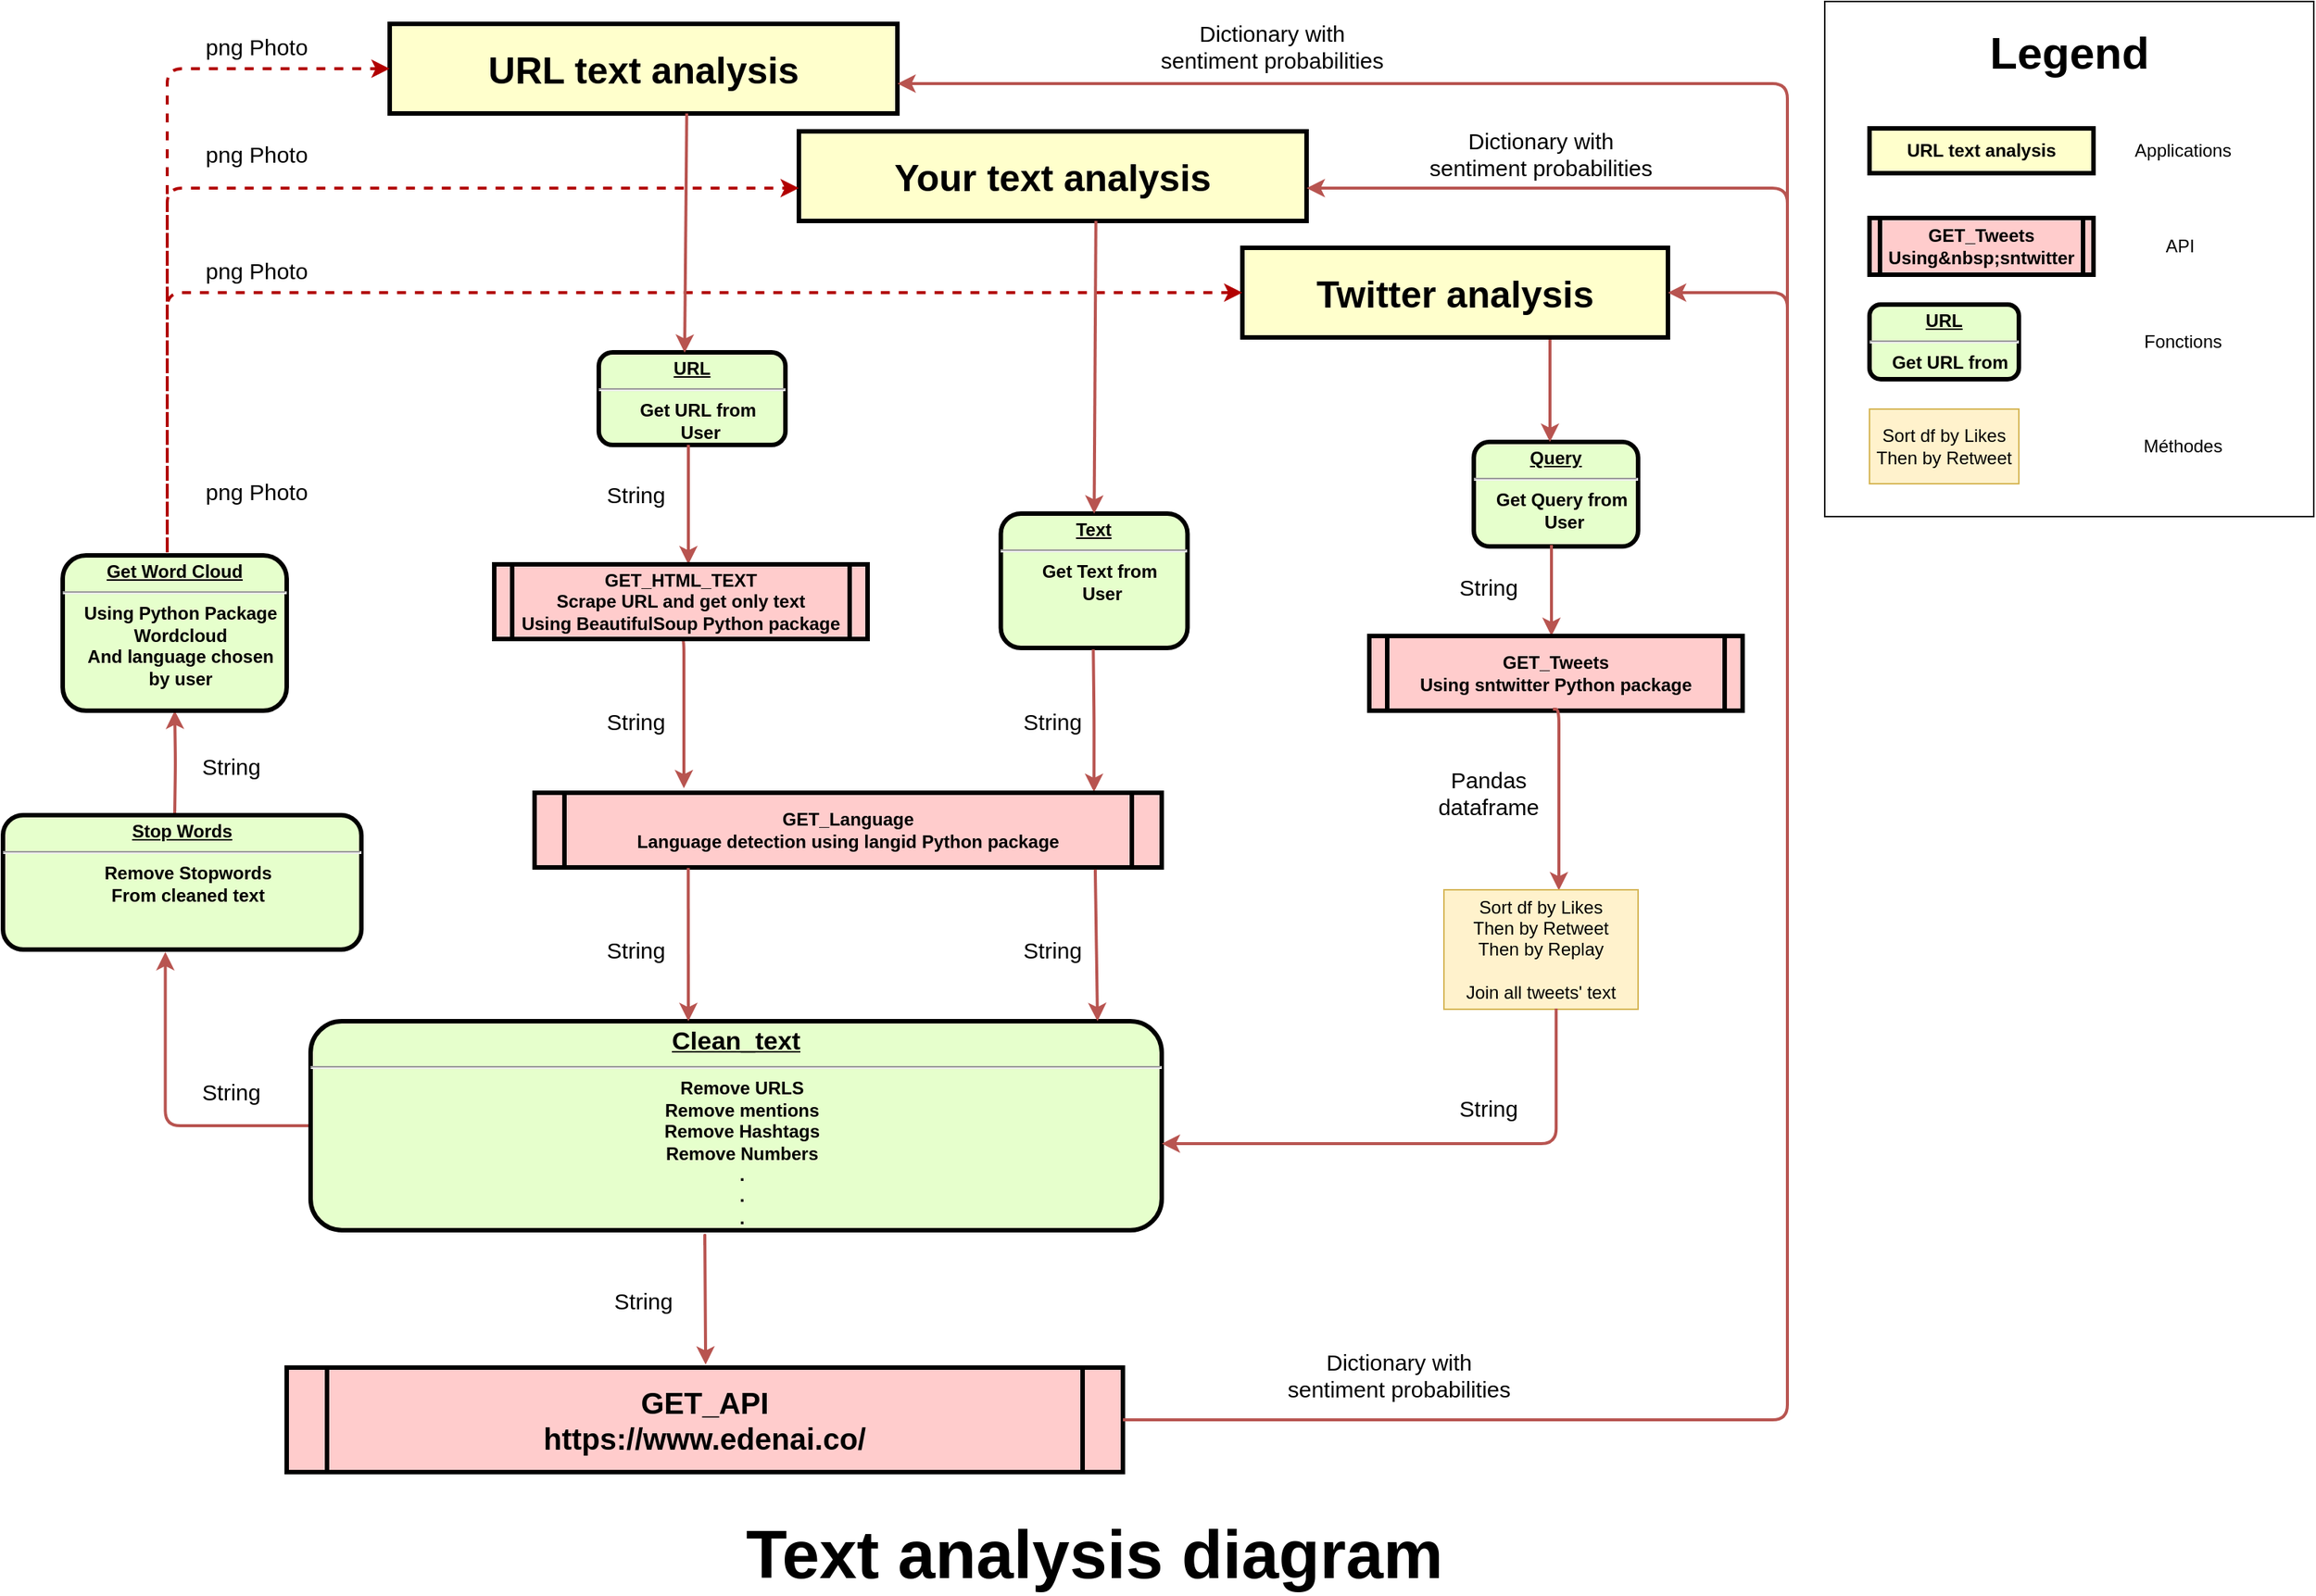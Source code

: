<mxfile version="20.4.1" type="github">
  <diagram name="Page-1" id="c7558073-3199-34d8-9f00-42111426c3f3">
    <mxGraphModel dx="1833" dy="1175" grid="1" gridSize="10" guides="1" tooltips="1" connect="1" arrows="1" fold="1" page="1" pageScale="1" pageWidth="826" pageHeight="1169" background="none" math="0" shadow="0">
      <root>
        <mxCell id="0" />
        <mxCell id="1" parent="0" />
        <mxCell id="28GHZzrFu9PTkFyZmICQ-11" value="" style="rounded=0;whiteSpace=wrap;html=1;fontSize=8;" vertex="1" parent="1">
          <mxGeometry x="1300" y="85" width="327.5" height="345" as="geometry" />
        </mxCell>
        <mxCell id="CetUI4caQbK0a_8Yk0xr-100" value="GET_API&#xa;https://www.edenai.co/" style="shape=process;whiteSpace=wrap;align=center;verticalAlign=middle;size=0.048;fontStyle=1;strokeWidth=3;fillColor=#FFCCCC;fontSize=20;" parent="1" vertex="1">
          <mxGeometry x="270" y="1000" width="560" height="70" as="geometry" />
        </mxCell>
        <mxCell id="CetUI4caQbK0a_8Yk0xr-101" value="&lt;p style=&quot;margin: 0px; margin-top: 4px; text-align: center; text-decoration: underline;&quot;&gt;&lt;strong&gt;&lt;strong&gt;Query&lt;/strong&gt;&lt;br&gt;&lt;/strong&gt;&lt;/p&gt;&lt;hr&gt;&lt;p style=&quot;margin: 0px; margin-left: 8px;&quot;&gt;Get Query from&lt;br&gt;&amp;nbsp;User&lt;/p&gt;" style="verticalAlign=middle;align=center;overflow=fill;fontSize=12;fontFamily=Helvetica;html=1;rounded=1;fontStyle=1;strokeWidth=3;fillColor=#E6FFCC" parent="1" vertex="1">
          <mxGeometry x="1065" y="380" width="110" height="70" as="geometry" />
        </mxCell>
        <mxCell id="CetUI4caQbK0a_8Yk0xr-102" style="edgeStyle=orthogonalEdgeStyle;rounded=1;orthogonalLoop=1;jettySize=auto;html=1;exitX=0.5;exitY=1;exitDx=0;exitDy=0;entryX=0.5;entryY=0;entryDx=0;entryDy=0;fillColor=#f8cecc;strokeColor=#B85450;strokeWidth=2;" parent="1" edge="1">
          <mxGeometry relative="1" as="geometry">
            <mxPoint x="1116" y="310" as="sourcePoint" />
            <mxPoint x="1116" y="380" as="targetPoint" />
          </mxGeometry>
        </mxCell>
        <mxCell id="CetUI4caQbK0a_8Yk0xr-103" value="Twitter analysis" style="whiteSpace=wrap;align=center;verticalAlign=middle;fontStyle=1;strokeWidth=3;fillColor=#FFFFCC;fontSize=25;" parent="1" vertex="1">
          <mxGeometry x="910" y="250" width="285" height="60" as="geometry" />
        </mxCell>
        <mxCell id="CetUI4caQbK0a_8Yk0xr-105" style="edgeStyle=orthogonalEdgeStyle;rounded=1;orthogonalLoop=1;jettySize=auto;html=1;exitX=0.5;exitY=1;exitDx=0;exitDy=0;fillColor=#f8cecc;strokeColor=#B85450;strokeWidth=2;" parent="1" edge="1">
          <mxGeometry relative="1" as="geometry">
            <mxPoint x="1117" y="449" as="sourcePoint" />
            <mxPoint x="1117" y="510" as="targetPoint" />
          </mxGeometry>
        </mxCell>
        <mxCell id="CetUI4caQbK0a_8Yk0xr-106" value="GET_Tweets&#xa;Using sntwitter Python package" style="shape=process;whiteSpace=wrap;align=center;verticalAlign=middle;size=0.048;fontStyle=1;strokeWidth=3;fillColor=#FFCCCC" parent="1" vertex="1">
          <mxGeometry x="995" y="510" width="250" height="50" as="geometry" />
        </mxCell>
        <mxCell id="CetUI4caQbK0a_8Yk0xr-107" value="&lt;font style=&quot;font-size: 15px;&quot;&gt;String&lt;/font&gt;" style="text;html=1;strokeColor=none;fillColor=none;align=center;verticalAlign=middle;whiteSpace=wrap;rounded=0;" parent="1" vertex="1">
          <mxGeometry x="1045" y="462" width="60" height="30" as="geometry" />
        </mxCell>
        <mxCell id="CetUI4caQbK0a_8Yk0xr-108" style="edgeStyle=orthogonalEdgeStyle;rounded=1;orthogonalLoop=1;jettySize=auto;html=1;exitX=0.5;exitY=1;exitDx=0;exitDy=0;fillColor=#f8cecc;strokeColor=#B85450;strokeWidth=2;entryX=0.592;entryY=0.005;entryDx=0;entryDy=0;entryPerimeter=0;" parent="1" target="CetUI4caQbK0a_8Yk0xr-112" edge="1">
          <mxGeometry relative="1" as="geometry">
            <mxPoint x="1118" y="559.0" as="sourcePoint" />
            <mxPoint x="1118" y="620" as="targetPoint" />
            <Array as="points">
              <mxPoint x="1122" y="559" />
            </Array>
          </mxGeometry>
        </mxCell>
        <mxCell id="CetUI4caQbK0a_8Yk0xr-109" value="&lt;font style=&quot;font-size: 15px;&quot;&gt;Pandas dataframe&lt;/font&gt;" style="text;html=1;strokeColor=none;fillColor=none;align=center;verticalAlign=middle;whiteSpace=wrap;rounded=0;" parent="1" vertex="1">
          <mxGeometry x="1035" y="600" width="80" height="30" as="geometry" />
        </mxCell>
        <mxCell id="CetUI4caQbK0a_8Yk0xr-112" value="Sort df by Likes&lt;br&gt;Then by Retweet&lt;br&gt;Then by Replay&lt;br&gt;&lt;br&gt;Join all&amp;nbsp;tweets&#39; text" style="html=1;whiteSpace=wrap;container=1;recursiveResize=0;collapsible=0;fillColor=#fff2cc;strokeColor=#d6b656;" parent="1" vertex="1">
          <mxGeometry x="1045" y="680" width="130" height="80" as="geometry" />
        </mxCell>
        <mxCell id="CetUI4caQbK0a_8Yk0xr-185" style="edgeStyle=orthogonalEdgeStyle;rounded=1;orthogonalLoop=1;jettySize=auto;html=1;strokeColor=#B85450;strokeWidth=2;fontSize=20;entryX=0.453;entryY=1.018;entryDx=0;entryDy=0;entryPerimeter=0;exitX=0;exitY=0.5;exitDx=0;exitDy=0;" parent="1" source="CetUI4caQbK0a_8Yk0xr-120" target="CetUI4caQbK0a_8Yk0xr-126" edge="1">
          <mxGeometry relative="1" as="geometry">
            <mxPoint x="190" y="710.0" as="targetPoint" />
          </mxGeometry>
        </mxCell>
        <mxCell id="CetUI4caQbK0a_8Yk0xr-120" value="&lt;p style=&quot;margin: 4px 0px 0px; text-align: center;&quot;&gt;&lt;u&gt;&lt;font style=&quot;font-size: 17px;&quot;&gt;Clean_text&lt;/font&gt;&lt;/u&gt;&lt;br&gt;&lt;/p&gt;&lt;hr&gt;&lt;p style=&quot;margin: 0px; margin-left: 8px;&quot;&gt;Remove URLS&lt;br&gt;Remove mentions&lt;br&gt;Remove Hashtags&lt;br&gt;Remove Numbers&lt;br&gt;.&lt;br&gt;.&lt;/p&gt;&lt;p style=&quot;margin: 0px; margin-left: 8px;&quot;&gt;.&lt;/p&gt;" style="verticalAlign=middle;align=center;overflow=fill;fontSize=12;fontFamily=Helvetica;html=1;rounded=1;fontStyle=1;strokeWidth=3;fillColor=#E6FFCC" parent="1" vertex="1">
          <mxGeometry x="286" y="768" width="570" height="140" as="geometry" />
        </mxCell>
        <mxCell id="CetUI4caQbK0a_8Yk0xr-122" value="" style="edgeStyle=elbowEdgeStyle;elbow=vertical;endArrow=classic;html=1;rounded=1;strokeColor=#B85450;strokeWidth=2;exitX=0.578;exitY=0.994;exitDx=0;exitDy=0;exitPerimeter=0;" parent="1" source="CetUI4caQbK0a_8Yk0xr-112" target="CetUI4caQbK0a_8Yk0xr-120" edge="1">
          <mxGeometry width="50" height="50" relative="1" as="geometry">
            <mxPoint x="1240.0" y="710" as="sourcePoint" />
            <mxPoint x="655" y="850" as="targetPoint" />
            <Array as="points">
              <mxPoint x="905" y="850" />
            </Array>
          </mxGeometry>
        </mxCell>
        <mxCell id="CetUI4caQbK0a_8Yk0xr-123" style="edgeStyle=orthogonalEdgeStyle;rounded=1;orthogonalLoop=1;jettySize=auto;html=1;fillColor=#f8cecc;strokeColor=#B85450;strokeWidth=2;entryX=0.501;entryY=0;entryDx=0;entryDy=0;entryPerimeter=0;" parent="1" edge="1">
          <mxGeometry relative="1" as="geometry">
            <mxPoint x="550" y="918" as="sourcePoint" />
            <mxPoint x="550.56" y="998" as="targetPoint" />
            <Array as="points">
              <mxPoint x="551" y="908" />
            </Array>
          </mxGeometry>
        </mxCell>
        <mxCell id="CetUI4caQbK0a_8Yk0xr-186" style="edgeStyle=orthogonalEdgeStyle;rounded=1;orthogonalLoop=1;jettySize=auto;html=1;entryX=0;entryY=0.5;entryDx=0;entryDy=0;strokeColor=#B20000;strokeWidth=2;fontSize=20;fillColor=#e51400;dashed=1;" parent="1" target="CetUI4caQbK0a_8Yk0xr-103" edge="1">
          <mxGeometry relative="1" as="geometry">
            <mxPoint x="190" y="490" as="sourcePoint" />
            <Array as="points">
              <mxPoint x="190" y="280" />
            </Array>
          </mxGeometry>
        </mxCell>
        <mxCell id="CetUI4caQbK0a_8Yk0xr-190" value="" style="edgeStyle=orthogonalEdgeStyle;rounded=1;orthogonalLoop=1;jettySize=auto;html=1;strokeColor=#B85450;strokeWidth=2;fontSize=20;" parent="1" target="CetUI4caQbK0a_8Yk0xr-133" edge="1">
          <mxGeometry relative="1" as="geometry">
            <mxPoint x="195" y="630" as="sourcePoint" />
          </mxGeometry>
        </mxCell>
        <mxCell id="CetUI4caQbK0a_8Yk0xr-126" value="&lt;p style=&quot;margin: 0px; margin-top: 4px; text-align: center; text-decoration: underline;&quot;&gt;&lt;strong&gt;&lt;strong&gt;Stop Words&lt;/strong&gt;&lt;br&gt;&lt;/strong&gt;&lt;/p&gt;&lt;hr&gt;&lt;p style=&quot;margin: 0px; margin-left: 8px;&quot;&gt;Remove Stopwords &lt;br&gt;From cleaned text&lt;br&gt;&lt;/p&gt;" style="verticalAlign=middle;align=center;overflow=fill;fontSize=12;fontFamily=Helvetica;html=1;rounded=1;fontStyle=1;strokeWidth=3;fillColor=#E6FFCC" parent="1" vertex="1">
          <mxGeometry x="80" y="630" width="240" height="90" as="geometry" />
        </mxCell>
        <mxCell id="CetUI4caQbK0a_8Yk0xr-128" value="" style="edgeStyle=elbowEdgeStyle;elbow=vertical;endArrow=classic;html=1;rounded=1;strokeColor=#B85450;strokeWidth=2;exitX=1;exitY=0.5;exitDx=0;exitDy=0;entryX=1;entryY=0.5;entryDx=0;entryDy=0;" parent="1" source="CetUI4caQbK0a_8Yk0xr-100" target="CetUI4caQbK0a_8Yk0xr-103" edge="1">
          <mxGeometry width="50" height="50" relative="1" as="geometry">
            <mxPoint x="1135" y="1020" as="sourcePoint" />
            <mxPoint x="1185" y="970" as="targetPoint" />
            <Array as="points">
              <mxPoint x="1275" y="730" />
            </Array>
          </mxGeometry>
        </mxCell>
        <mxCell id="CetUI4caQbK0a_8Yk0xr-129" value="&lt;font style=&quot;font-size: 15px;&quot;&gt;Dictionary with sentiment probabilities&lt;/font&gt;" style="text;html=1;strokeColor=none;fillColor=none;align=center;verticalAlign=middle;whiteSpace=wrap;rounded=0;" parent="1" vertex="1">
          <mxGeometry x="935" y="990" width="160" height="30" as="geometry" />
        </mxCell>
        <mxCell id="CetUI4caQbK0a_8Yk0xr-133" value="&lt;p style=&quot;margin: 0px; margin-top: 4px; text-align: center; text-decoration: underline;&quot;&gt;&lt;strong&gt;&lt;strong&gt;Get Word Cloud&lt;/strong&gt;&lt;br&gt;&lt;/strong&gt;&lt;/p&gt;&lt;hr&gt;&lt;p style=&quot;margin: 0px; margin-left: 8px;&quot;&gt;Using Python Package&lt;br&gt;Wordcloud&lt;br&gt;And language&amp;nbsp;chosen&lt;br&gt;by user&lt;/p&gt;" style="verticalAlign=middle;align=center;overflow=fill;fontSize=12;fontFamily=Helvetica;html=1;rounded=1;fontStyle=1;strokeWidth=3;fillColor=#E6FFCC" parent="1" vertex="1">
          <mxGeometry x="120" y="456" width="150" height="104" as="geometry" />
        </mxCell>
        <mxCell id="CetUI4caQbK0a_8Yk0xr-138" value="&lt;font style=&quot;font-size: 15px;&quot;&gt;png Photo&lt;/font&gt;" style="text;html=1;strokeColor=none;fillColor=none;align=center;verticalAlign=middle;whiteSpace=wrap;rounded=0;strokeWidth=3;" parent="1" vertex="1">
          <mxGeometry x="210" y="250" width="80" height="30" as="geometry" />
        </mxCell>
        <mxCell id="CetUI4caQbK0a_8Yk0xr-139" value="&lt;font style=&quot;font-size: 15px;&quot;&gt;String&lt;/font&gt;" style="text;html=1;strokeColor=none;fillColor=none;align=center;verticalAlign=middle;whiteSpace=wrap;rounded=0;" parent="1" vertex="1">
          <mxGeometry x="1045" y="811" width="60" height="30" as="geometry" />
        </mxCell>
        <mxCell id="CetUI4caQbK0a_8Yk0xr-143" value="&lt;font style=&quot;font-size: 15px;&quot;&gt;String&lt;/font&gt;" style="text;html=1;strokeColor=none;fillColor=none;align=center;verticalAlign=middle;whiteSpace=wrap;rounded=0;" parent="1" vertex="1">
          <mxGeometry x="479" y="940" width="60" height="30" as="geometry" />
        </mxCell>
        <mxCell id="CetUI4caQbK0a_8Yk0xr-145" value="Your text analysis" style="whiteSpace=wrap;align=center;verticalAlign=middle;fontStyle=1;strokeWidth=3;fillColor=#FFFFCC;fontSize=25;" parent="1" vertex="1">
          <mxGeometry x="613" y="172" width="340" height="60" as="geometry" />
        </mxCell>
        <mxCell id="CetUI4caQbK0a_8Yk0xr-146" value="&lt;p style=&quot;margin: 0px; margin-top: 4px; text-align: center; text-decoration: underline;&quot;&gt;&lt;strong&gt;&lt;strong&gt;Text&lt;/strong&gt;&lt;br&gt;&lt;/strong&gt;&lt;/p&gt;&lt;hr&gt;&lt;p style=&quot;margin: 0px; margin-left: 8px;&quot;&gt;Get Text from&lt;br&gt;&amp;nbsp;User&lt;/p&gt;" style="verticalAlign=middle;align=center;overflow=fill;fontSize=12;fontFamily=Helvetica;html=1;rounded=1;fontStyle=1;strokeWidth=3;fillColor=#E6FFCC" parent="1" vertex="1">
          <mxGeometry x="748.25" y="428" width="125" height="90" as="geometry" />
        </mxCell>
        <mxCell id="CetUI4caQbK0a_8Yk0xr-148" value="&lt;font style=&quot;font-size: 15px;&quot;&gt;String&lt;/font&gt;" style="text;html=1;strokeColor=none;fillColor=none;align=center;verticalAlign=middle;whiteSpace=wrap;rounded=0;" parent="1" vertex="1">
          <mxGeometry x="753" y="552" width="60" height="30" as="geometry" />
        </mxCell>
        <mxCell id="CetUI4caQbK0a_8Yk0xr-149" style="edgeStyle=orthogonalEdgeStyle;rounded=1;orthogonalLoop=1;jettySize=auto;html=1;exitX=0.5;exitY=1;exitDx=0;exitDy=0;fillColor=#f8cecc;strokeColor=#B85450;strokeWidth=2;entryX=0.892;entryY=-0.01;entryDx=0;entryDy=0;entryPerimeter=0;" parent="1" target="CetUI4caQbK0a_8Yk0xr-151" edge="1">
          <mxGeometry relative="1" as="geometry">
            <mxPoint x="810.16" y="519" as="sourcePoint" />
            <mxPoint x="810.16" y="580.0" as="targetPoint" />
          </mxGeometry>
        </mxCell>
        <mxCell id="CetUI4caQbK0a_8Yk0xr-150" value="" style="endArrow=classic;html=1;rounded=1;strokeColor=#B85450;strokeWidth=2;fontSize=15;entryX=0.5;entryY=0;entryDx=0;entryDy=0;exitX=0.585;exitY=1;exitDx=0;exitDy=0;exitPerimeter=0;" parent="1" source="CetUI4caQbK0a_8Yk0xr-145" target="CetUI4caQbK0a_8Yk0xr-146" edge="1">
          <mxGeometry width="50" height="50" relative="1" as="geometry">
            <mxPoint x="810.59" y="302" as="sourcePoint" />
            <mxPoint x="895.75" y="342" as="targetPoint" />
          </mxGeometry>
        </mxCell>
        <mxCell id="CetUI4caQbK0a_8Yk0xr-151" value="GET_Language&#xa;Language detection using langid Python package" style="shape=process;whiteSpace=wrap;align=center;verticalAlign=middle;size=0.048;fontStyle=1;strokeWidth=3;fillColor=#FFCCCC" parent="1" vertex="1">
          <mxGeometry x="436" y="615" width="420" height="50" as="geometry" />
        </mxCell>
        <mxCell id="CetUI4caQbK0a_8Yk0xr-152" value="" style="endArrow=classic;html=1;rounded=1;strokeColor=#B85450;strokeWidth=2;fontSize=15;exitX=0.894;exitY=1.027;exitDx=0;exitDy=0;exitPerimeter=0;entryX=0.8;entryY=0;entryDx=0;entryDy=0;entryPerimeter=0;" parent="1" source="CetUI4caQbK0a_8Yk0xr-151" edge="1">
          <mxGeometry width="50" height="50" relative="1" as="geometry">
            <mxPoint x="813.0" y="638" as="sourcePoint" />
            <mxPoint x="813" y="768" as="targetPoint" />
          </mxGeometry>
        </mxCell>
        <mxCell id="CetUI4caQbK0a_8Yk0xr-153" value="&lt;font style=&quot;font-size: 15px;&quot;&gt;String&lt;/font&gt;" style="text;html=1;strokeColor=none;fillColor=none;align=center;verticalAlign=middle;whiteSpace=wrap;rounded=0;" parent="1" vertex="1">
          <mxGeometry x="753" y="705" width="60" height="30" as="geometry" />
        </mxCell>
        <mxCell id="CetUI4caQbK0a_8Yk0xr-165" value="" style="edgeStyle=elbowEdgeStyle;elbow=vertical;endArrow=classic;html=1;rounded=1;strokeColor=#B85450;strokeWidth=2;fontSize=15;" parent="1" edge="1">
          <mxGeometry width="50" height="50" relative="1" as="geometry">
            <mxPoint x="1275" y="290" as="sourcePoint" />
            <mxPoint x="953" y="210" as="targetPoint" />
            <Array as="points">
              <mxPoint x="1000" y="210" />
            </Array>
          </mxGeometry>
        </mxCell>
        <mxCell id="CetUI4caQbK0a_8Yk0xr-166" value="&lt;font style=&quot;font-size: 15px;&quot;&gt;Dictionary with sentiment probabilities&lt;/font&gt;" style="text;html=1;strokeColor=none;fillColor=none;align=center;verticalAlign=middle;whiteSpace=wrap;rounded=0;" parent="1" vertex="1">
          <mxGeometry x="1030" y="172" width="160" height="30" as="geometry" />
        </mxCell>
        <mxCell id="CetUI4caQbK0a_8Yk0xr-167" value="URL text analysis" style="whiteSpace=wrap;align=center;verticalAlign=middle;fontStyle=1;strokeWidth=3;fillColor=#FFFFCC;fontSize=25;" parent="1" vertex="1">
          <mxGeometry x="339" y="100" width="340" height="60" as="geometry" />
        </mxCell>
        <mxCell id="CetUI4caQbK0a_8Yk0xr-168" value="&lt;p style=&quot;margin: 0px; margin-top: 4px; text-align: center; text-decoration: underline;&quot;&gt;&lt;strong&gt;&lt;strong&gt;URL&lt;/strong&gt;&lt;br&gt;&lt;/strong&gt;&lt;/p&gt;&lt;hr&gt;&lt;p style=&quot;margin: 0px; margin-left: 8px;&quot;&gt;Get URL from&lt;br&gt;&amp;nbsp;User&lt;/p&gt;" style="verticalAlign=middle;align=center;overflow=fill;fontSize=12;fontFamily=Helvetica;html=1;rounded=1;fontStyle=1;strokeWidth=3;fillColor=#E6FFCC" parent="1" vertex="1">
          <mxGeometry x="479" y="320" width="125" height="62" as="geometry" />
        </mxCell>
        <mxCell id="CetUI4caQbK0a_8Yk0xr-169" value="&lt;font style=&quot;font-size: 15px;&quot;&gt;String&lt;/font&gt;" style="text;html=1;strokeColor=none;fillColor=none;align=center;verticalAlign=middle;whiteSpace=wrap;rounded=0;" parent="1" vertex="1">
          <mxGeometry x="474.25" y="552" width="60" height="30" as="geometry" />
        </mxCell>
        <mxCell id="CetUI4caQbK0a_8Yk0xr-170" style="edgeStyle=orthogonalEdgeStyle;rounded=1;orthogonalLoop=1;jettySize=auto;html=1;exitX=0.5;exitY=1;exitDx=0;exitDy=0;fillColor=#f8cecc;strokeColor=#B85450;strokeWidth=2;" parent="1" source="CetUI4caQbK0a_8Yk0xr-176" edge="1">
          <mxGeometry relative="1" as="geometry">
            <mxPoint x="536.16" y="560" as="sourcePoint" />
            <mxPoint x="536" y="612" as="targetPoint" />
            <Array as="points">
              <mxPoint x="536" y="512" />
            </Array>
          </mxGeometry>
        </mxCell>
        <mxCell id="CetUI4caQbK0a_8Yk0xr-171" value="" style="endArrow=classic;html=1;rounded=1;strokeColor=#B85450;strokeWidth=2;fontSize=15;exitX=0.585;exitY=1;exitDx=0;exitDy=0;exitPerimeter=0;entryX=0.46;entryY=0.005;entryDx=0;entryDy=0;entryPerimeter=0;" parent="1" source="CetUI4caQbK0a_8Yk0xr-167" target="CetUI4caQbK0a_8Yk0xr-168" edge="1">
          <mxGeometry width="50" height="50" relative="1" as="geometry">
            <mxPoint x="536.59" y="230" as="sourcePoint" />
            <mxPoint x="538" y="260" as="targetPoint" />
          </mxGeometry>
        </mxCell>
        <mxCell id="CetUI4caQbK0a_8Yk0xr-173" value="" style="endArrow=classic;html=1;rounded=1;strokeColor=#B85450;strokeWidth=2;fontSize=15;entryX=0.8;entryY=0;entryDx=0;entryDy=0;entryPerimeter=0;exitX=0.245;exitY=1.007;exitDx=0;exitDy=0;exitPerimeter=0;" parent="1" source="CetUI4caQbK0a_8Yk0xr-151" edge="1">
          <mxGeometry width="50" height="50" relative="1" as="geometry">
            <mxPoint x="539" y="670" as="sourcePoint" />
            <mxPoint x="539.0" y="768" as="targetPoint" />
          </mxGeometry>
        </mxCell>
        <mxCell id="CetUI4caQbK0a_8Yk0xr-174" value="&lt;font style=&quot;font-size: 15px;&quot;&gt;String&lt;/font&gt;" style="text;html=1;strokeColor=none;fillColor=none;align=center;verticalAlign=middle;whiteSpace=wrap;rounded=0;" parent="1" vertex="1">
          <mxGeometry x="474.25" y="705" width="60" height="30" as="geometry" />
        </mxCell>
        <mxCell id="CetUI4caQbK0a_8Yk0xr-175" value="" style="endArrow=classic;html=1;rounded=1;strokeColor=#B85450;strokeWidth=2;fontSize=15;exitX=0.585;exitY=1;exitDx=0;exitDy=0;exitPerimeter=0;" parent="1" edge="1">
          <mxGeometry width="50" height="50" relative="1" as="geometry">
            <mxPoint x="539.0" y="382" as="sourcePoint" />
            <mxPoint x="539" y="462" as="targetPoint" />
          </mxGeometry>
        </mxCell>
        <mxCell id="CetUI4caQbK0a_8Yk0xr-176" value="GET_HTML_TEXT&#xa;Scrape URL and get only text&#xa;Using BeautifulSoup Python package" style="shape=process;whiteSpace=wrap;align=center;verticalAlign=middle;size=0.048;fontStyle=1;strokeWidth=3;fillColor=#FFCCCC" parent="1" vertex="1">
          <mxGeometry x="409" y="462" width="250" height="50" as="geometry" />
        </mxCell>
        <mxCell id="CetUI4caQbK0a_8Yk0xr-177" value="&lt;font style=&quot;font-size: 15px;&quot;&gt;String&lt;/font&gt;" style="text;html=1;strokeColor=none;fillColor=none;align=center;verticalAlign=middle;whiteSpace=wrap;rounded=0;" parent="1" vertex="1">
          <mxGeometry x="474.25" y="400" width="60" height="30" as="geometry" />
        </mxCell>
        <mxCell id="CetUI4caQbK0a_8Yk0xr-178" value="" style="edgeStyle=elbowEdgeStyle;elbow=vertical;endArrow=classic;html=1;rounded=1;strokeColor=#B85450;strokeWidth=2;fontSize=15;" parent="1" edge="1">
          <mxGeometry width="50" height="50" relative="1" as="geometry">
            <mxPoint x="1275" y="220" as="sourcePoint" />
            <mxPoint x="679" y="140" as="targetPoint" />
            <Array as="points">
              <mxPoint x="980" y="140" />
            </Array>
          </mxGeometry>
        </mxCell>
        <mxCell id="CetUI4caQbK0a_8Yk0xr-179" value="&lt;font style=&quot;font-size: 15px;&quot;&gt;Dictionary with sentiment probabilities&lt;/font&gt;" style="text;html=1;strokeColor=none;fillColor=none;align=center;verticalAlign=middle;whiteSpace=wrap;rounded=0;" parent="1" vertex="1">
          <mxGeometry x="850" y="100" width="160" height="30" as="geometry" />
        </mxCell>
        <mxCell id="CetUI4caQbK0a_8Yk0xr-188" style="edgeStyle=orthogonalEdgeStyle;rounded=1;orthogonalLoop=1;jettySize=auto;html=1;strokeColor=#B20000;strokeWidth=2;fontSize=20;fillColor=#e51400;dashed=1;" parent="1" edge="1">
          <mxGeometry relative="1" as="geometry">
            <mxPoint x="190" y="450.0" as="sourcePoint" />
            <mxPoint x="613" y="210" as="targetPoint" />
            <Array as="points">
              <mxPoint x="190" y="210" />
              <mxPoint x="613" y="210" />
            </Array>
          </mxGeometry>
        </mxCell>
        <mxCell id="CetUI4caQbK0a_8Yk0xr-189" style="edgeStyle=orthogonalEdgeStyle;rounded=1;orthogonalLoop=1;jettySize=auto;html=1;strokeColor=#B20000;strokeWidth=2;fontSize=20;fillColor=#e51400;dashed=1;" parent="1" target="CetUI4caQbK0a_8Yk0xr-167" edge="1">
          <mxGeometry relative="1" as="geometry">
            <mxPoint x="190" y="382.0" as="sourcePoint" />
            <mxPoint x="613" y="142" as="targetPoint" />
            <Array as="points">
              <mxPoint x="190" y="130" />
            </Array>
          </mxGeometry>
        </mxCell>
        <mxCell id="CetUI4caQbK0a_8Yk0xr-191" value="&lt;font style=&quot;font-size: 15px;&quot;&gt;String&lt;/font&gt;" style="text;html=1;strokeColor=none;fillColor=none;align=center;verticalAlign=middle;whiteSpace=wrap;rounded=0;" parent="1" vertex="1">
          <mxGeometry x="203" y="800" width="60" height="30" as="geometry" />
        </mxCell>
        <mxCell id="CetUI4caQbK0a_8Yk0xr-192" value="&lt;font style=&quot;font-size: 15px;&quot;&gt;String&lt;/font&gt;" style="text;html=1;strokeColor=none;fillColor=none;align=center;verticalAlign=middle;whiteSpace=wrap;rounded=0;" parent="1" vertex="1">
          <mxGeometry x="203" y="582" width="60" height="30" as="geometry" />
        </mxCell>
        <mxCell id="CetUI4caQbK0a_8Yk0xr-193" value="&lt;font style=&quot;font-size: 15px;&quot;&gt;png Photo&lt;/font&gt;" style="text;html=1;strokeColor=none;fillColor=none;align=center;verticalAlign=middle;whiteSpace=wrap;rounded=0;strokeWidth=3;" parent="1" vertex="1">
          <mxGeometry x="210" y="398" width="80" height="30" as="geometry" />
        </mxCell>
        <mxCell id="CetUI4caQbK0a_8Yk0xr-194" value="&lt;font style=&quot;font-size: 15px;&quot;&gt;png Photo&lt;/font&gt;" style="text;html=1;strokeColor=none;fillColor=none;align=center;verticalAlign=middle;whiteSpace=wrap;rounded=0;strokeWidth=3;" parent="1" vertex="1">
          <mxGeometry x="210" y="172" width="80" height="30" as="geometry" />
        </mxCell>
        <mxCell id="CetUI4caQbK0a_8Yk0xr-195" value="&lt;font style=&quot;font-size: 15px;&quot;&gt;png Photo&lt;/font&gt;" style="text;html=1;strokeColor=none;fillColor=none;align=center;verticalAlign=middle;whiteSpace=wrap;rounded=0;strokeWidth=3;" parent="1" vertex="1">
          <mxGeometry x="210" y="100" width="80" height="30" as="geometry" />
        </mxCell>
        <mxCell id="28GHZzrFu9PTkFyZmICQ-2" value="URL text analysis" style="whiteSpace=wrap;align=center;verticalAlign=middle;fontStyle=1;strokeWidth=3;fillColor=#FFFFCC;fontSize=12;" vertex="1" parent="1">
          <mxGeometry x="1330" y="170" width="150" height="30" as="geometry" />
        </mxCell>
        <mxCell id="28GHZzrFu9PTkFyZmICQ-3" value="&lt;p style=&quot;margin: 4px 0px 0px; text-align: center; text-decoration: underline;&quot;&gt;&lt;font style=&quot;font-size: 12px;&quot;&gt;&lt;strong&gt;&lt;strong&gt;URL&lt;/strong&gt;&lt;br&gt;&lt;/strong&gt;&lt;/font&gt;&lt;/p&gt;&lt;hr&gt;&lt;p style=&quot;margin: 0px 0px 0px 8px;&quot;&gt;&lt;font style=&quot;font-size: 12px;&quot;&gt;Get URL from&lt;br&gt;&lt;/font&gt;&lt;/p&gt;" style="verticalAlign=middle;align=center;overflow=fill;fontSize=12;fontFamily=Helvetica;html=1;rounded=1;fontStyle=1;strokeWidth=3;fillColor=#E6FFCC" vertex="1" parent="1">
          <mxGeometry x="1330" y="288" width="100" height="50" as="geometry" />
        </mxCell>
        <mxCell id="28GHZzrFu9PTkFyZmICQ-4" value="GET_Tweets&#xa;Using&amp;nbsp;sntwitter" style="shape=process;whiteSpace=wrap;align=center;verticalAlign=middle;size=0.048;fontStyle=1;strokeWidth=3;fillColor=#FFCCCC;fontSize=12;" vertex="1" parent="1">
          <mxGeometry x="1330" y="230" width="150" height="38" as="geometry" />
        </mxCell>
        <mxCell id="28GHZzrFu9PTkFyZmICQ-5" value="&lt;font style=&quot;font-size: 12px;&quot;&gt;Sort df by Likes&lt;br&gt;Then by Retweet&lt;/font&gt;" style="html=1;whiteSpace=wrap;container=1;recursiveResize=0;collapsible=0;fillColor=#fff2cc;strokeColor=#d6b656;" vertex="1" parent="1">
          <mxGeometry x="1330" y="358" width="100" height="50" as="geometry" />
        </mxCell>
        <mxCell id="28GHZzrFu9PTkFyZmICQ-6" value="Applications" style="text;html=1;strokeColor=none;fillColor=none;align=center;verticalAlign=middle;whiteSpace=wrap;rounded=0;" vertex="1" parent="1">
          <mxGeometry x="1460" y="170" width="160" height="30" as="geometry" />
        </mxCell>
        <mxCell id="28GHZzrFu9PTkFyZmICQ-7" value="API" style="text;html=1;strokeColor=none;fillColor=none;align=center;verticalAlign=middle;whiteSpace=wrap;rounded=0;" vertex="1" parent="1">
          <mxGeometry x="1457.5" y="234" width="160" height="30" as="geometry" />
        </mxCell>
        <mxCell id="28GHZzrFu9PTkFyZmICQ-8" value="Fonctions" style="text;html=1;strokeColor=none;fillColor=none;align=center;verticalAlign=middle;whiteSpace=wrap;rounded=0;" vertex="1" parent="1">
          <mxGeometry x="1460" y="298" width="160" height="30" as="geometry" />
        </mxCell>
        <mxCell id="28GHZzrFu9PTkFyZmICQ-9" value="Méthodes" style="text;html=1;strokeColor=none;fillColor=none;align=center;verticalAlign=middle;whiteSpace=wrap;rounded=0;" vertex="1" parent="1">
          <mxGeometry x="1460" y="368" width="160" height="30" as="geometry" />
        </mxCell>
        <mxCell id="28GHZzrFu9PTkFyZmICQ-12" value="&lt;font size=&quot;1&quot;&gt;&lt;b style=&quot;font-size: 30px;&quot;&gt;Legend&lt;/b&gt;&lt;/font&gt;" style="text;html=1;strokeColor=none;fillColor=none;align=center;verticalAlign=middle;whiteSpace=wrap;rounded=0;" vertex="1" parent="1">
          <mxGeometry x="1383.75" y="104" width="160" height="30" as="geometry" />
        </mxCell>
        <mxCell id="28GHZzrFu9PTkFyZmICQ-13" value="&lt;font style=&quot;font-size: 45px;&quot;&gt;&lt;b&gt;&lt;font style=&quot;font-size: 45px;&quot;&gt;Text analysis diagram&lt;/font&gt;&lt;/b&gt;&lt;/font&gt;" style="text;html=1;strokeColor=none;fillColor=none;align=center;verticalAlign=middle;whiteSpace=wrap;rounded=0;" vertex="1" parent="1">
          <mxGeometry x="170.75" y="1110" width="1280" height="30" as="geometry" />
        </mxCell>
      </root>
    </mxGraphModel>
  </diagram>
</mxfile>
